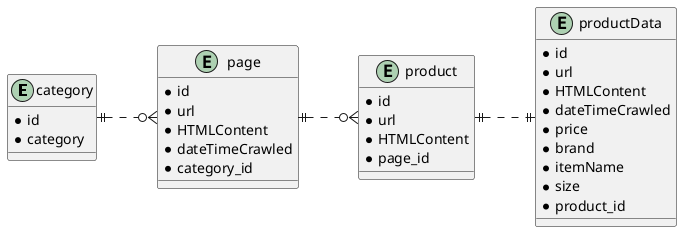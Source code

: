 @startuml

left to right direction
skinparam shadowing false

entity category {
    *id
    *category
} 

entity page {
    *id
    *url
    *HTMLContent
    *dateTimeCrawled
    *category_id
}

entity product {
    *id
    *url
    *HTMLContent
    *page_id
}

entity productData {
    *id
    *url
    *HTMLContent
    *dateTimeCrawled
    *price
    *brand
    *itemName
    *size
    *product_id
}

category ||..o{ page
page ||..o{ product
product ||..||productData

@enduml